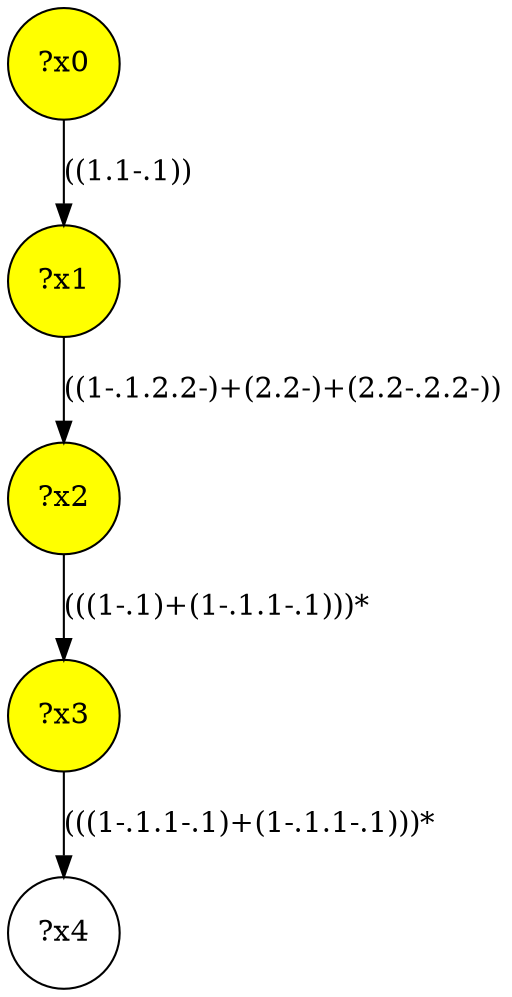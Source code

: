 digraph g {
	x1 [fillcolor="yellow", style="filled," shape=circle, label="?x1"];
	x3 [fillcolor="yellow", style="filled," shape=circle, label="?x3"];
	x0 [fillcolor="yellow", style="filled," shape=circle, label="?x0"];
	x2 [fillcolor="yellow", style="filled," shape=circle, label="?x2"];
	x0 -> x1 [label="((1.1-.1))"];
	x1 -> x2 [label="((1-.1.2.2-)+(2.2-)+(2.2-.2.2-))"];
	x2 -> x3 [label="(((1-.1)+(1-.1.1-.1)))*"];
	x4 [shape=circle, label="?x4"];
	x3 -> x4 [label="(((1-.1.1-.1)+(1-.1.1-.1)))*"];
}
